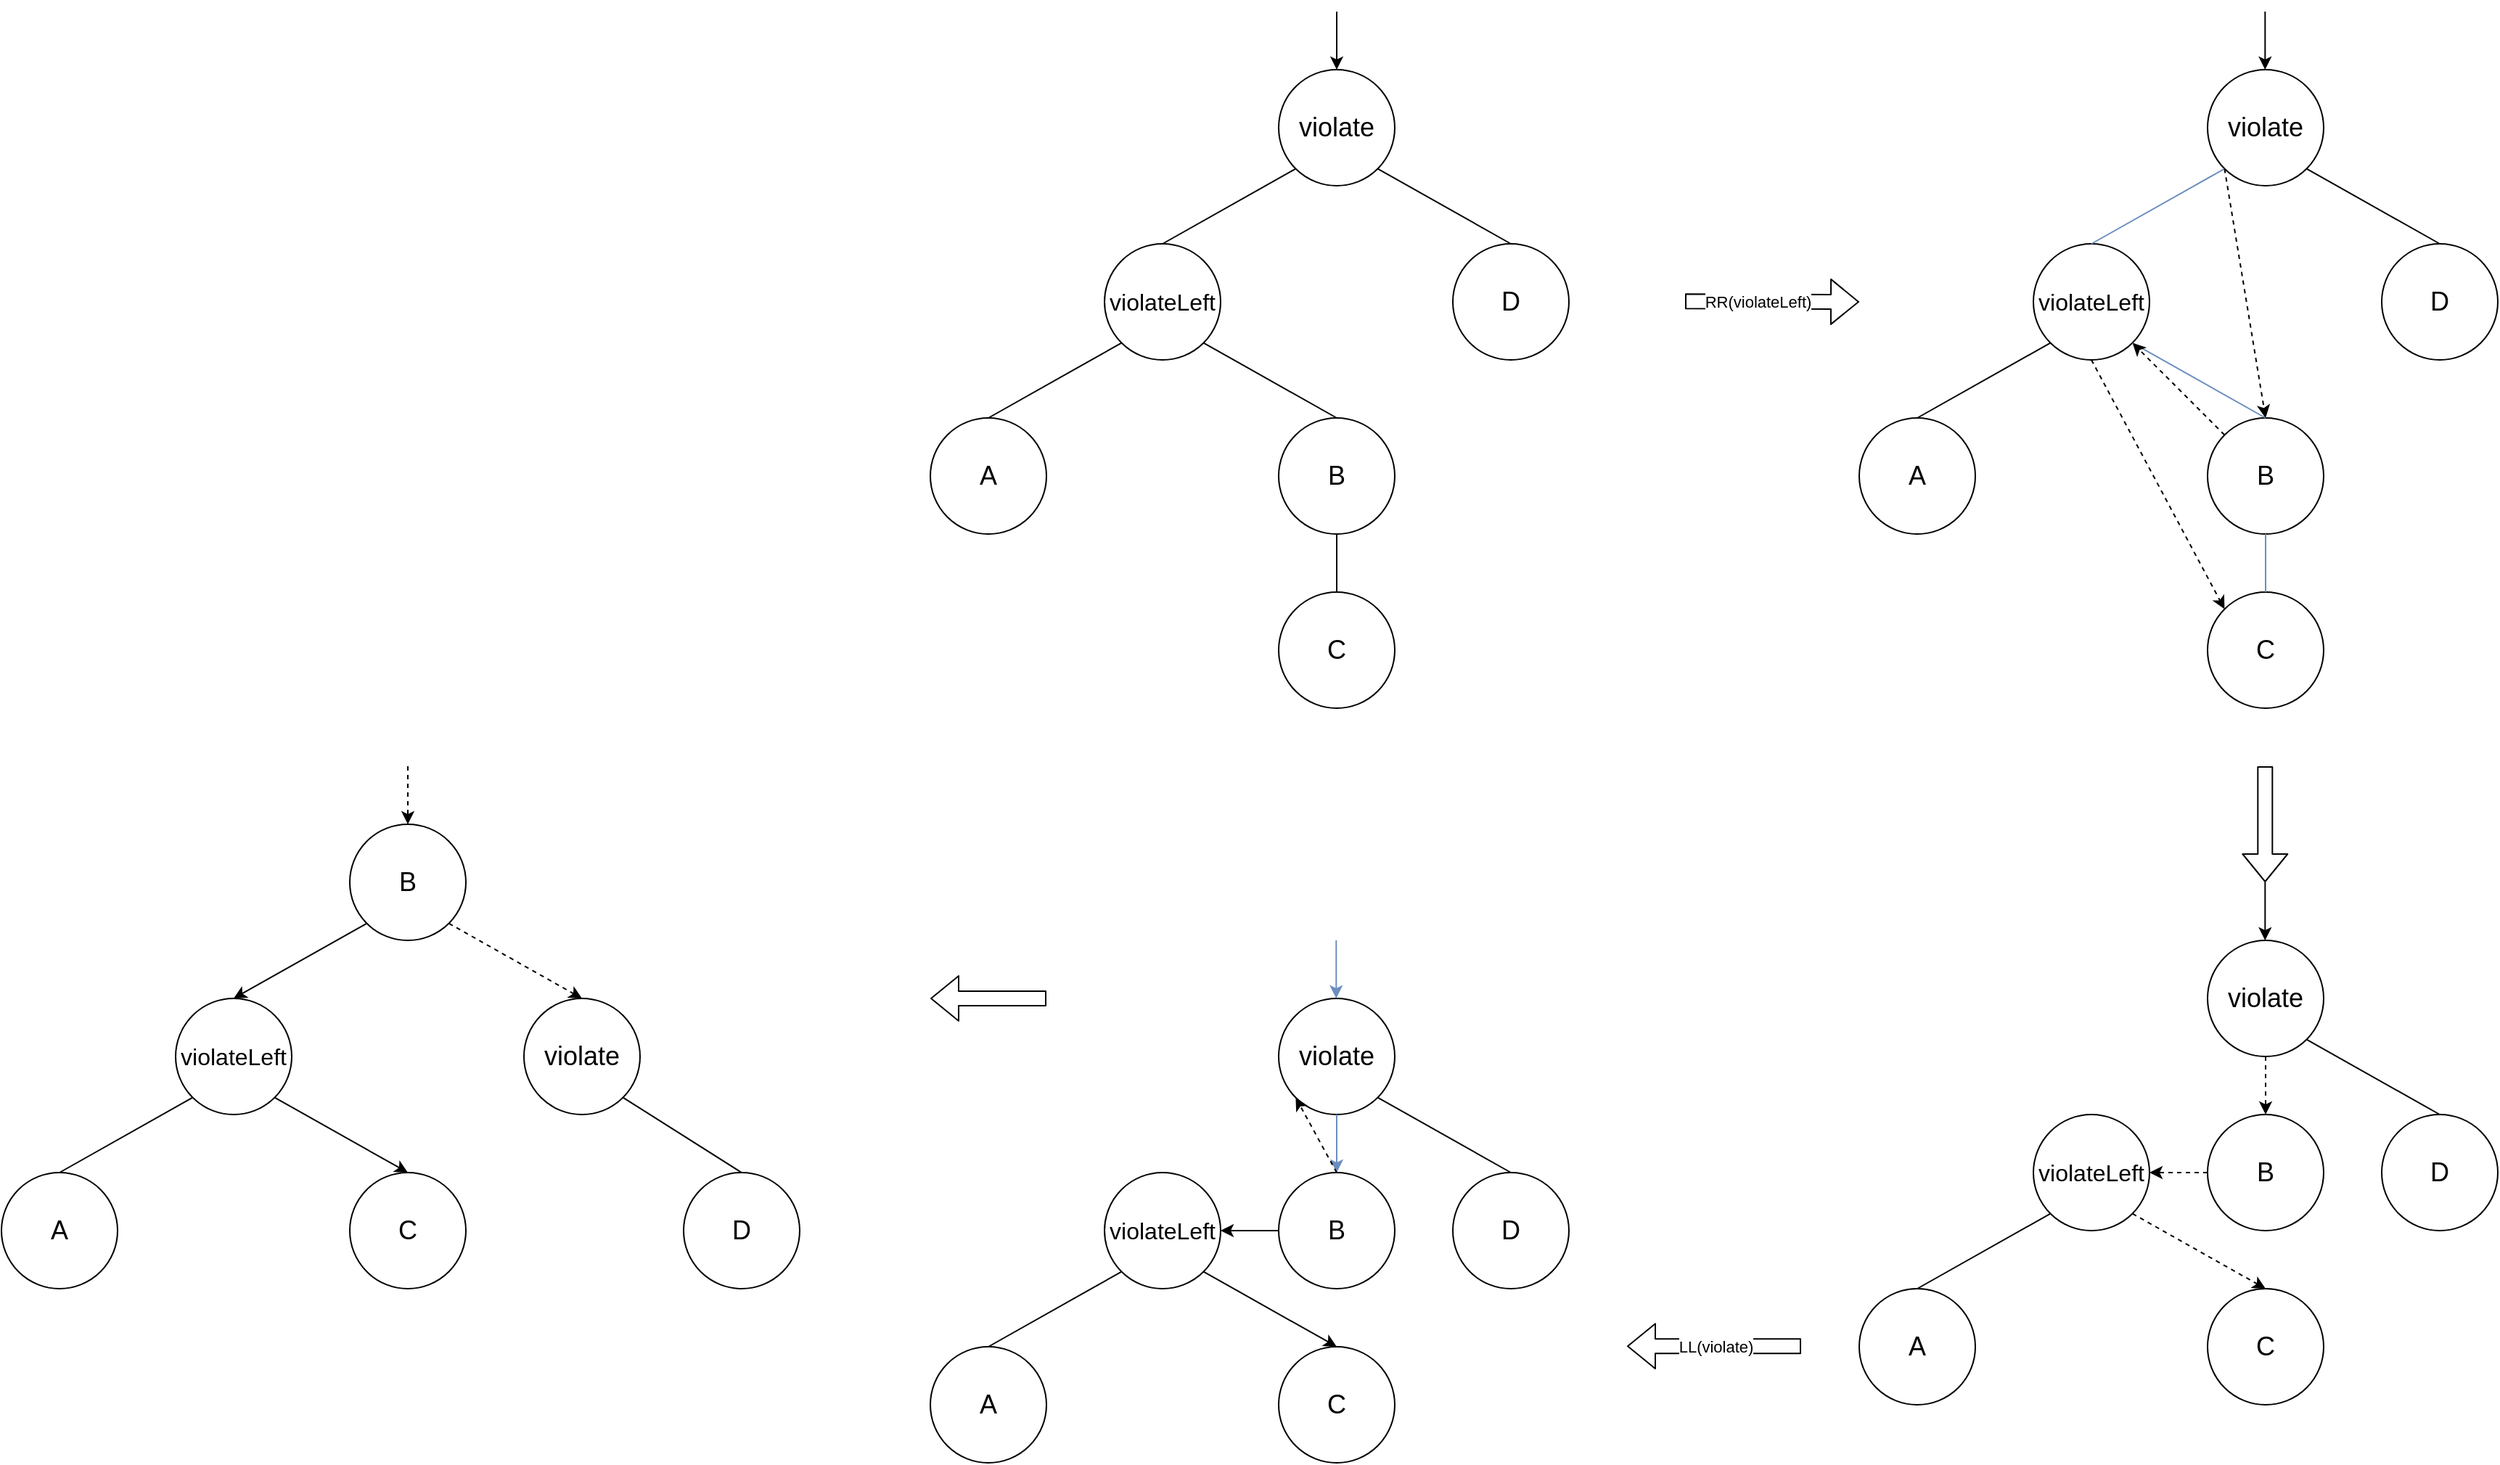 <mxfile version="12.9.13" type="device"><diagram id="0S4cBgvfJ8CNk-4Fiy19" name="Page-1"><mxGraphModel dx="2012" dy="685" grid="1" gridSize="10" guides="1" tooltips="1" connect="1" arrows="1" fold="1" page="1" pageScale="1" pageWidth="827" pageHeight="1169" math="0" shadow="0"><root><mxCell id="0"/><mxCell id="1" parent="0"/><mxCell id="ful-OO-qys5rjiaT9FDi-1" value="&lt;font style=&quot;font-size: 18px&quot;&gt;violate&lt;/font&gt;" style="ellipse;whiteSpace=wrap;html=1;aspect=fixed;" vertex="1" parent="1"><mxGeometry x="400" y="160" width="80" height="80" as="geometry"/></mxCell><mxCell id="ful-OO-qys5rjiaT9FDi-2" value="&lt;font style=&quot;font-size: 16px&quot;&gt;violateLeft&lt;/font&gt;" style="ellipse;whiteSpace=wrap;html=1;aspect=fixed;" vertex="1" parent="1"><mxGeometry x="280" y="280" width="80" height="80" as="geometry"/></mxCell><mxCell id="ful-OO-qys5rjiaT9FDi-3" value="&lt;font style=&quot;font-size: 18px&quot;&gt;D&lt;/font&gt;" style="ellipse;whiteSpace=wrap;html=1;aspect=fixed;" vertex="1" parent="1"><mxGeometry x="520" y="280" width="80" height="80" as="geometry"/></mxCell><mxCell id="ful-OO-qys5rjiaT9FDi-4" value="&lt;font style=&quot;font-size: 18px&quot;&gt;A&lt;/font&gt;" style="ellipse;whiteSpace=wrap;html=1;aspect=fixed;" vertex="1" parent="1"><mxGeometry x="160" y="400" width="80" height="80" as="geometry"/></mxCell><mxCell id="ful-OO-qys5rjiaT9FDi-5" value="&lt;font style=&quot;font-size: 18px&quot;&gt;B&lt;/font&gt;" style="ellipse;whiteSpace=wrap;html=1;aspect=fixed;" vertex="1" parent="1"><mxGeometry x="400" y="400" width="80" height="80" as="geometry"/></mxCell><mxCell id="ful-OO-qys5rjiaT9FDi-6" value="&lt;font style=&quot;font-size: 18px&quot;&gt;C&lt;/font&gt;" style="ellipse;whiteSpace=wrap;html=1;aspect=fixed;" vertex="1" parent="1"><mxGeometry x="400" y="520" width="80" height="80" as="geometry"/></mxCell><mxCell id="ful-OO-qys5rjiaT9FDi-7" value="" style="endArrow=none;html=1;entryX=0;entryY=1;entryDx=0;entryDy=0;exitX=0.5;exitY=0;exitDx=0;exitDy=0;" edge="1" parent="1" source="ful-OO-qys5rjiaT9FDi-2" target="ful-OO-qys5rjiaT9FDi-1"><mxGeometry width="50" height="50" relative="1" as="geometry"><mxPoint x="340" y="270" as="sourcePoint"/><mxPoint x="390" y="220" as="targetPoint"/></mxGeometry></mxCell><mxCell id="ful-OO-qys5rjiaT9FDi-8" value="" style="endArrow=none;html=1;entryX=1;entryY=1;entryDx=0;entryDy=0;exitX=0.5;exitY=0;exitDx=0;exitDy=0;" edge="1" parent="1" source="ful-OO-qys5rjiaT9FDi-3" target="ful-OO-qys5rjiaT9FDi-1"><mxGeometry width="50" height="50" relative="1" as="geometry"><mxPoint x="370" y="340" as="sourcePoint"/><mxPoint x="420" y="290" as="targetPoint"/></mxGeometry></mxCell><mxCell id="ful-OO-qys5rjiaT9FDi-9" value="" style="endArrow=none;html=1;entryX=0;entryY=1;entryDx=0;entryDy=0;exitX=0.5;exitY=0;exitDx=0;exitDy=0;" edge="1" parent="1" source="ful-OO-qys5rjiaT9FDi-4" target="ful-OO-qys5rjiaT9FDi-2"><mxGeometry width="50" height="50" relative="1" as="geometry"><mxPoint x="370" y="370" as="sourcePoint"/><mxPoint x="420" y="320" as="targetPoint"/></mxGeometry></mxCell><mxCell id="ful-OO-qys5rjiaT9FDi-10" value="" style="endArrow=none;html=1;entryX=1;entryY=1;entryDx=0;entryDy=0;exitX=0.5;exitY=0;exitDx=0;exitDy=0;" edge="1" parent="1" source="ful-OO-qys5rjiaT9FDi-5" target="ful-OO-qys5rjiaT9FDi-2"><mxGeometry width="50" height="50" relative="1" as="geometry"><mxPoint x="370" y="430" as="sourcePoint"/><mxPoint x="420" y="380" as="targetPoint"/></mxGeometry></mxCell><mxCell id="ful-OO-qys5rjiaT9FDi-11" value="" style="endArrow=none;html=1;exitX=0.5;exitY=1;exitDx=0;exitDy=0;entryX=0.5;entryY=0;entryDx=0;entryDy=0;" edge="1" parent="1" source="ful-OO-qys5rjiaT9FDi-5" target="ful-OO-qys5rjiaT9FDi-6"><mxGeometry width="50" height="50" relative="1" as="geometry"><mxPoint x="370" y="500" as="sourcePoint"/><mxPoint x="420" y="450" as="targetPoint"/></mxGeometry></mxCell><mxCell id="ful-OO-qys5rjiaT9FDi-12" value="&lt;font style=&quot;font-size: 18px&quot;&gt;violate&lt;/font&gt;" style="ellipse;whiteSpace=wrap;html=1;aspect=fixed;" vertex="1" parent="1"><mxGeometry x="1040" y="160" width="80" height="80" as="geometry"/></mxCell><mxCell id="ful-OO-qys5rjiaT9FDi-13" value="&lt;font style=&quot;font-size: 16px&quot;&gt;violateLeft&lt;/font&gt;" style="ellipse;whiteSpace=wrap;html=1;aspect=fixed;" vertex="1" parent="1"><mxGeometry x="920" y="280" width="80" height="80" as="geometry"/></mxCell><mxCell id="ful-OO-qys5rjiaT9FDi-14" value="&lt;font style=&quot;font-size: 18px&quot;&gt;D&lt;/font&gt;" style="ellipse;whiteSpace=wrap;html=1;aspect=fixed;" vertex="1" parent="1"><mxGeometry x="1160" y="280" width="80" height="80" as="geometry"/></mxCell><mxCell id="ful-OO-qys5rjiaT9FDi-15" value="&lt;font style=&quot;font-size: 18px&quot;&gt;A&lt;/font&gt;" style="ellipse;whiteSpace=wrap;html=1;aspect=fixed;" vertex="1" parent="1"><mxGeometry x="800" y="400" width="80" height="80" as="geometry"/></mxCell><mxCell id="ful-OO-qys5rjiaT9FDi-16" value="&lt;font style=&quot;font-size: 18px&quot;&gt;B&lt;/font&gt;" style="ellipse;whiteSpace=wrap;html=1;aspect=fixed;" vertex="1" parent="1"><mxGeometry x="1040" y="400" width="80" height="80" as="geometry"/></mxCell><mxCell id="ful-OO-qys5rjiaT9FDi-17" value="&lt;font style=&quot;font-size: 18px&quot;&gt;C&lt;/font&gt;" style="ellipse;whiteSpace=wrap;html=1;aspect=fixed;" vertex="1" parent="1"><mxGeometry x="1040" y="520" width="80" height="80" as="geometry"/></mxCell><mxCell id="ful-OO-qys5rjiaT9FDi-18" value="" style="endArrow=none;html=1;entryX=0;entryY=1;entryDx=0;entryDy=0;exitX=0.5;exitY=0;exitDx=0;exitDy=0;fillColor=#dae8fc;strokeColor=#6c8ebf;" edge="1" parent="1" source="ful-OO-qys5rjiaT9FDi-13" target="ful-OO-qys5rjiaT9FDi-12"><mxGeometry width="50" height="50" relative="1" as="geometry"><mxPoint x="980" y="270" as="sourcePoint"/><mxPoint x="1030" y="220" as="targetPoint"/></mxGeometry></mxCell><mxCell id="ful-OO-qys5rjiaT9FDi-19" value="" style="endArrow=none;html=1;entryX=1;entryY=1;entryDx=0;entryDy=0;exitX=0.5;exitY=0;exitDx=0;exitDy=0;" edge="1" parent="1" source="ful-OO-qys5rjiaT9FDi-14" target="ful-OO-qys5rjiaT9FDi-12"><mxGeometry width="50" height="50" relative="1" as="geometry"><mxPoint x="1010" y="340" as="sourcePoint"/><mxPoint x="1060" y="290" as="targetPoint"/></mxGeometry></mxCell><mxCell id="ful-OO-qys5rjiaT9FDi-20" value="" style="endArrow=none;html=1;entryX=0;entryY=1;entryDx=0;entryDy=0;exitX=0.5;exitY=0;exitDx=0;exitDy=0;" edge="1" parent="1" source="ful-OO-qys5rjiaT9FDi-15" target="ful-OO-qys5rjiaT9FDi-13"><mxGeometry width="50" height="50" relative="1" as="geometry"><mxPoint x="1010" y="370" as="sourcePoint"/><mxPoint x="1060" y="320" as="targetPoint"/></mxGeometry></mxCell><mxCell id="ful-OO-qys5rjiaT9FDi-21" value="" style="endArrow=none;html=1;entryX=1;entryY=1;entryDx=0;entryDy=0;exitX=0.5;exitY=0;exitDx=0;exitDy=0;fillColor=#dae8fc;strokeColor=#6c8ebf;" edge="1" parent="1" source="ful-OO-qys5rjiaT9FDi-16" target="ful-OO-qys5rjiaT9FDi-13"><mxGeometry width="50" height="50" relative="1" as="geometry"><mxPoint x="1010" y="430" as="sourcePoint"/><mxPoint x="1060" y="380" as="targetPoint"/></mxGeometry></mxCell><mxCell id="ful-OO-qys5rjiaT9FDi-22" value="" style="endArrow=none;html=1;exitX=0.5;exitY=1;exitDx=0;exitDy=0;entryX=0.5;entryY=0;entryDx=0;entryDy=0;fillColor=#dae8fc;strokeColor=#6c8ebf;" edge="1" parent="1" source="ful-OO-qys5rjiaT9FDi-16" target="ful-OO-qys5rjiaT9FDi-17"><mxGeometry width="50" height="50" relative="1" as="geometry"><mxPoint x="1010" y="500" as="sourcePoint"/><mxPoint x="1060" y="450" as="targetPoint"/></mxGeometry></mxCell><mxCell id="ful-OO-qys5rjiaT9FDi-23" value="" style="shape=flexArrow;endArrow=classic;html=1;" edge="1" parent="1"><mxGeometry width="50" height="50" relative="1" as="geometry"><mxPoint x="680" y="319.66" as="sourcePoint"/><mxPoint x="800" y="320" as="targetPoint"/></mxGeometry></mxCell><mxCell id="ful-OO-qys5rjiaT9FDi-24" value="RR(violateLeft)" style="edgeLabel;html=1;align=center;verticalAlign=middle;resizable=0;points=[];" vertex="1" connectable="0" parent="ful-OO-qys5rjiaT9FDi-23"><mxGeometry x="0.409" relative="1" as="geometry"><mxPoint x="-35" as="offset"/></mxGeometry></mxCell><mxCell id="ful-OO-qys5rjiaT9FDi-25" value="" style="endArrow=classic;html=1;dashed=1;exitX=0;exitY=0;exitDx=0;exitDy=0;entryX=1;entryY=1;entryDx=0;entryDy=0;" edge="1" parent="1" source="ful-OO-qys5rjiaT9FDi-16" target="ful-OO-qys5rjiaT9FDi-13"><mxGeometry width="50" height="50" relative="1" as="geometry"><mxPoint x="970" y="420" as="sourcePoint"/><mxPoint x="1020" y="370" as="targetPoint"/></mxGeometry></mxCell><mxCell id="ful-OO-qys5rjiaT9FDi-26" value="" style="endArrow=classic;html=1;dashed=1;exitX=0.5;exitY=1;exitDx=0;exitDy=0;entryX=0;entryY=0;entryDx=0;entryDy=0;" edge="1" parent="1" source="ful-OO-qys5rjiaT9FDi-13" target="ful-OO-qys5rjiaT9FDi-17"><mxGeometry width="50" height="50" relative="1" as="geometry"><mxPoint x="970" y="420" as="sourcePoint"/><mxPoint x="1020" y="370" as="targetPoint"/></mxGeometry></mxCell><mxCell id="ful-OO-qys5rjiaT9FDi-27" value="" style="shape=flexArrow;endArrow=classic;html=1;" edge="1" parent="1"><mxGeometry width="50" height="50" relative="1" as="geometry"><mxPoint x="1079.66" y="640" as="sourcePoint"/><mxPoint x="1079.66" y="720" as="targetPoint"/></mxGeometry></mxCell><mxCell id="ful-OO-qys5rjiaT9FDi-29" value="&lt;font style=&quot;font-size: 18px&quot;&gt;violate&lt;/font&gt;" style="ellipse;whiteSpace=wrap;html=1;aspect=fixed;" vertex="1" parent="1"><mxGeometry x="1040" y="760" width="80" height="80" as="geometry"/></mxCell><mxCell id="ful-OO-qys5rjiaT9FDi-30" value="&lt;font style=&quot;font-size: 16px&quot;&gt;violateLeft&lt;/font&gt;" style="ellipse;whiteSpace=wrap;html=1;aspect=fixed;" vertex="1" parent="1"><mxGeometry x="920" y="880" width="80" height="80" as="geometry"/></mxCell><mxCell id="ful-OO-qys5rjiaT9FDi-31" value="&lt;font style=&quot;font-size: 18px&quot;&gt;D&lt;/font&gt;" style="ellipse;whiteSpace=wrap;html=1;aspect=fixed;" vertex="1" parent="1"><mxGeometry x="1160" y="880" width="80" height="80" as="geometry"/></mxCell><mxCell id="ful-OO-qys5rjiaT9FDi-32" value="&lt;font style=&quot;font-size: 18px&quot;&gt;A&lt;/font&gt;" style="ellipse;whiteSpace=wrap;html=1;aspect=fixed;" vertex="1" parent="1"><mxGeometry x="800" y="1000" width="80" height="80" as="geometry"/></mxCell><mxCell id="ful-OO-qys5rjiaT9FDi-33" value="&lt;font style=&quot;font-size: 18px&quot;&gt;B&lt;/font&gt;" style="ellipse;whiteSpace=wrap;html=1;aspect=fixed;" vertex="1" parent="1"><mxGeometry x="1040" y="880" width="80" height="80" as="geometry"/></mxCell><mxCell id="ful-OO-qys5rjiaT9FDi-34" value="&lt;font style=&quot;font-size: 18px&quot;&gt;C&lt;/font&gt;" style="ellipse;whiteSpace=wrap;html=1;aspect=fixed;" vertex="1" parent="1"><mxGeometry x="1040" y="1000" width="80" height="80" as="geometry"/></mxCell><mxCell id="ful-OO-qys5rjiaT9FDi-36" value="" style="endArrow=none;html=1;entryX=1;entryY=1;entryDx=0;entryDy=0;exitX=0.5;exitY=0;exitDx=0;exitDy=0;" edge="1" parent="1" source="ful-OO-qys5rjiaT9FDi-31" target="ful-OO-qys5rjiaT9FDi-29"><mxGeometry width="50" height="50" relative="1" as="geometry"><mxPoint x="1010" y="940" as="sourcePoint"/><mxPoint x="1060" y="890" as="targetPoint"/></mxGeometry></mxCell><mxCell id="ful-OO-qys5rjiaT9FDi-37" value="" style="endArrow=none;html=1;entryX=0;entryY=1;entryDx=0;entryDy=0;exitX=0.5;exitY=0;exitDx=0;exitDy=0;" edge="1" parent="1" source="ful-OO-qys5rjiaT9FDi-32" target="ful-OO-qys5rjiaT9FDi-30"><mxGeometry width="50" height="50" relative="1" as="geometry"><mxPoint x="1010" y="970" as="sourcePoint"/><mxPoint x="1060" y="920" as="targetPoint"/></mxGeometry></mxCell><mxCell id="ful-OO-qys5rjiaT9FDi-40" value="" style="endArrow=classic;html=1;dashed=1;exitX=0;exitY=0.5;exitDx=0;exitDy=0;entryX=1;entryY=0.5;entryDx=0;entryDy=0;" edge="1" parent="1" source="ful-OO-qys5rjiaT9FDi-33" target="ful-OO-qys5rjiaT9FDi-30"><mxGeometry width="50" height="50" relative="1" as="geometry"><mxPoint x="970" y="1020" as="sourcePoint"/><mxPoint x="1020" y="970" as="targetPoint"/></mxGeometry></mxCell><mxCell id="ful-OO-qys5rjiaT9FDi-41" value="" style="endArrow=classic;html=1;dashed=1;exitX=1;exitY=1;exitDx=0;exitDy=0;entryX=0.5;entryY=0;entryDx=0;entryDy=0;" edge="1" parent="1" source="ful-OO-qys5rjiaT9FDi-30" target="ful-OO-qys5rjiaT9FDi-34"><mxGeometry width="50" height="50" relative="1" as="geometry"><mxPoint x="970" y="1020" as="sourcePoint"/><mxPoint x="1020" y="970" as="targetPoint"/></mxGeometry></mxCell><mxCell id="ful-OO-qys5rjiaT9FDi-42" value="" style="endArrow=classic;html=1;dashed=1;entryX=0.5;entryY=0;entryDx=0;entryDy=0;exitX=0.5;exitY=1;exitDx=0;exitDy=0;" edge="1" parent="1" source="ful-OO-qys5rjiaT9FDi-29" target="ful-OO-qys5rjiaT9FDi-33"><mxGeometry width="50" height="50" relative="1" as="geometry"><mxPoint x="970" y="940" as="sourcePoint"/><mxPoint x="1020" y="890" as="targetPoint"/></mxGeometry></mxCell><mxCell id="ful-OO-qys5rjiaT9FDi-43" value="" style="endArrow=classic;html=1;entryX=0.5;entryY=0;entryDx=0;entryDy=0;" edge="1" parent="1" target="ful-OO-qys5rjiaT9FDi-1"><mxGeometry width="50" height="50" relative="1" as="geometry"><mxPoint x="440" y="120" as="sourcePoint"/><mxPoint x="440" y="150" as="targetPoint"/></mxGeometry></mxCell><mxCell id="ful-OO-qys5rjiaT9FDi-44" value="" style="endArrow=classic;html=1;entryX=0.5;entryY=0;entryDx=0;entryDy=0;" edge="1" parent="1"><mxGeometry width="50" height="50" relative="1" as="geometry"><mxPoint x="1079.66" y="120" as="sourcePoint"/><mxPoint x="1079.66" y="160.0" as="targetPoint"/></mxGeometry></mxCell><mxCell id="ful-OO-qys5rjiaT9FDi-45" value="" style="endArrow=classic;html=1;entryX=0.5;entryY=0;entryDx=0;entryDy=0;" edge="1" parent="1"><mxGeometry width="50" height="50" relative="1" as="geometry"><mxPoint x="1079.66" y="720" as="sourcePoint"/><mxPoint x="1079.66" y="760.0" as="targetPoint"/></mxGeometry></mxCell><mxCell id="ful-OO-qys5rjiaT9FDi-46" value="" style="shape=flexArrow;endArrow=classic;html=1;" edge="1" parent="1"><mxGeometry width="50" height="50" relative="1" as="geometry"><mxPoint x="760" y="1039.66" as="sourcePoint"/><mxPoint x="640" y="1039.66" as="targetPoint"/></mxGeometry></mxCell><mxCell id="ful-OO-qys5rjiaT9FDi-47" value="LL(violate)" style="edgeLabel;html=1;align=center;verticalAlign=middle;resizable=0;points=[];" vertex="1" connectable="0" parent="ful-OO-qys5rjiaT9FDi-46"><mxGeometry x="0.409" relative="1" as="geometry"><mxPoint x="24.83" as="offset"/></mxGeometry></mxCell><mxCell id="ful-OO-qys5rjiaT9FDi-48" value="&lt;font style=&quot;font-size: 18px&quot;&gt;violate&lt;/font&gt;" style="ellipse;whiteSpace=wrap;html=1;aspect=fixed;" vertex="1" parent="1"><mxGeometry x="400" y="800" width="80" height="80" as="geometry"/></mxCell><mxCell id="ful-OO-qys5rjiaT9FDi-49" value="&lt;font style=&quot;font-size: 16px&quot;&gt;violateLeft&lt;/font&gt;" style="ellipse;whiteSpace=wrap;html=1;aspect=fixed;" vertex="1" parent="1"><mxGeometry x="280" y="920" width="80" height="80" as="geometry"/></mxCell><mxCell id="ful-OO-qys5rjiaT9FDi-50" value="&lt;font style=&quot;font-size: 18px&quot;&gt;D&lt;/font&gt;" style="ellipse;whiteSpace=wrap;html=1;aspect=fixed;" vertex="1" parent="1"><mxGeometry x="520" y="920" width="80" height="80" as="geometry"/></mxCell><mxCell id="ful-OO-qys5rjiaT9FDi-51" value="&lt;font style=&quot;font-size: 18px&quot;&gt;A&lt;/font&gt;" style="ellipse;whiteSpace=wrap;html=1;aspect=fixed;" vertex="1" parent="1"><mxGeometry x="160" y="1040" width="80" height="80" as="geometry"/></mxCell><mxCell id="ful-OO-qys5rjiaT9FDi-52" value="&lt;font style=&quot;font-size: 18px&quot;&gt;B&lt;/font&gt;" style="ellipse;whiteSpace=wrap;html=1;aspect=fixed;" vertex="1" parent="1"><mxGeometry x="400" y="920" width="80" height="80" as="geometry"/></mxCell><mxCell id="ful-OO-qys5rjiaT9FDi-53" value="&lt;font style=&quot;font-size: 18px&quot;&gt;C&lt;/font&gt;" style="ellipse;whiteSpace=wrap;html=1;aspect=fixed;" vertex="1" parent="1"><mxGeometry x="400" y="1040" width="80" height="80" as="geometry"/></mxCell><mxCell id="ful-OO-qys5rjiaT9FDi-54" value="" style="endArrow=none;html=1;entryX=1;entryY=1;entryDx=0;entryDy=0;exitX=0.5;exitY=0;exitDx=0;exitDy=0;" edge="1" parent="1" source="ful-OO-qys5rjiaT9FDi-50" target="ful-OO-qys5rjiaT9FDi-48"><mxGeometry width="50" height="50" relative="1" as="geometry"><mxPoint x="370" y="980" as="sourcePoint"/><mxPoint x="420" y="930" as="targetPoint"/></mxGeometry></mxCell><mxCell id="ful-OO-qys5rjiaT9FDi-55" value="" style="endArrow=none;html=1;entryX=0;entryY=1;entryDx=0;entryDy=0;exitX=0.5;exitY=0;exitDx=0;exitDy=0;" edge="1" parent="1" source="ful-OO-qys5rjiaT9FDi-51" target="ful-OO-qys5rjiaT9FDi-49"><mxGeometry width="50" height="50" relative="1" as="geometry"><mxPoint x="370" y="1010" as="sourcePoint"/><mxPoint x="420" y="960" as="targetPoint"/></mxGeometry></mxCell><mxCell id="ful-OO-qys5rjiaT9FDi-56" value="" style="endArrow=classic;html=1;exitX=0;exitY=0.5;exitDx=0;exitDy=0;entryX=1;entryY=0.5;entryDx=0;entryDy=0;" edge="1" parent="1" source="ful-OO-qys5rjiaT9FDi-52" target="ful-OO-qys5rjiaT9FDi-49"><mxGeometry width="50" height="50" relative="1" as="geometry"><mxPoint x="330" y="1060" as="sourcePoint"/><mxPoint x="380" y="1010" as="targetPoint"/></mxGeometry></mxCell><mxCell id="ful-OO-qys5rjiaT9FDi-57" value="" style="endArrow=classic;html=1;exitX=1;exitY=1;exitDx=0;exitDy=0;entryX=0.5;entryY=0;entryDx=0;entryDy=0;" edge="1" parent="1" source="ful-OO-qys5rjiaT9FDi-49" target="ful-OO-qys5rjiaT9FDi-53"><mxGeometry width="50" height="50" relative="1" as="geometry"><mxPoint x="330" y="1060" as="sourcePoint"/><mxPoint x="380" y="1010" as="targetPoint"/></mxGeometry></mxCell><mxCell id="ful-OO-qys5rjiaT9FDi-58" value="" style="endArrow=classic;html=1;entryX=0.5;entryY=0;entryDx=0;entryDy=0;exitX=0.5;exitY=1;exitDx=0;exitDy=0;fillColor=#dae8fc;strokeColor=#6c8ebf;" edge="1" parent="1" source="ful-OO-qys5rjiaT9FDi-48" target="ful-OO-qys5rjiaT9FDi-52"><mxGeometry width="50" height="50" relative="1" as="geometry"><mxPoint x="330" y="980" as="sourcePoint"/><mxPoint x="380" y="930" as="targetPoint"/></mxGeometry></mxCell><mxCell id="ful-OO-qys5rjiaT9FDi-59" value="" style="endArrow=classic;html=1;entryX=0.5;entryY=0;entryDx=0;entryDy=0;fillColor=#dae8fc;strokeColor=#6c8ebf;" edge="1" parent="1"><mxGeometry width="50" height="50" relative="1" as="geometry"><mxPoint x="439.66" y="760" as="sourcePoint"/><mxPoint x="439.66" y="800" as="targetPoint"/></mxGeometry></mxCell><mxCell id="ful-OO-qys5rjiaT9FDi-60" value="" style="endArrow=classic;html=1;dashed=1;exitX=0;exitY=1;exitDx=0;exitDy=0;entryX=0.5;entryY=0;entryDx=0;entryDy=0;" edge="1" parent="1" source="ful-OO-qys5rjiaT9FDi-12" target="ful-OO-qys5rjiaT9FDi-16"><mxGeometry width="50" height="50" relative="1" as="geometry"><mxPoint x="830" y="340" as="sourcePoint"/><mxPoint x="880" y="290" as="targetPoint"/></mxGeometry></mxCell><mxCell id="ful-OO-qys5rjiaT9FDi-61" value="" style="endArrow=classic;html=1;exitX=0.5;exitY=0;exitDx=0;exitDy=0;entryX=0;entryY=1;entryDx=0;entryDy=0;dashed=1;" edge="1" parent="1" source="ful-OO-qys5rjiaT9FDi-52" target="ful-OO-qys5rjiaT9FDi-48"><mxGeometry width="50" height="50" relative="1" as="geometry"><mxPoint x="320" y="890" as="sourcePoint"/><mxPoint x="370" y="840" as="targetPoint"/></mxGeometry></mxCell><mxCell id="ful-OO-qys5rjiaT9FDi-62" value="" style="shape=flexArrow;endArrow=classic;html=1;" edge="1" parent="1"><mxGeometry width="50" height="50" relative="1" as="geometry"><mxPoint x="240" y="800" as="sourcePoint"/><mxPoint x="160" y="800" as="targetPoint"/></mxGeometry></mxCell><mxCell id="ful-OO-qys5rjiaT9FDi-63" value="&lt;font style=&quot;font-size: 18px&quot;&gt;violate&lt;/font&gt;" style="ellipse;whiteSpace=wrap;html=1;aspect=fixed;" vertex="1" parent="1"><mxGeometry x="-120" y="800" width="80" height="80" as="geometry"/></mxCell><mxCell id="ful-OO-qys5rjiaT9FDi-64" value="&lt;font style=&quot;font-size: 16px&quot;&gt;violateLeft&lt;/font&gt;" style="ellipse;whiteSpace=wrap;html=1;aspect=fixed;" vertex="1" parent="1"><mxGeometry x="-360" y="800" width="80" height="80" as="geometry"/></mxCell><mxCell id="ful-OO-qys5rjiaT9FDi-65" value="&lt;font style=&quot;font-size: 18px&quot;&gt;D&lt;/font&gt;" style="ellipse;whiteSpace=wrap;html=1;aspect=fixed;" vertex="1" parent="1"><mxGeometry x="-10" y="920" width="80" height="80" as="geometry"/></mxCell><mxCell id="ful-OO-qys5rjiaT9FDi-66" value="&lt;font style=&quot;font-size: 18px&quot;&gt;A&lt;/font&gt;" style="ellipse;whiteSpace=wrap;html=1;aspect=fixed;" vertex="1" parent="1"><mxGeometry x="-480" y="920" width="80" height="80" as="geometry"/></mxCell><mxCell id="ful-OO-qys5rjiaT9FDi-67" value="&lt;font style=&quot;font-size: 18px&quot;&gt;B&lt;/font&gt;" style="ellipse;whiteSpace=wrap;html=1;aspect=fixed;" vertex="1" parent="1"><mxGeometry x="-240" y="680" width="80" height="80" as="geometry"/></mxCell><mxCell id="ful-OO-qys5rjiaT9FDi-68" value="&lt;font style=&quot;font-size: 18px&quot;&gt;C&lt;/font&gt;" style="ellipse;whiteSpace=wrap;html=1;aspect=fixed;" vertex="1" parent="1"><mxGeometry x="-240" y="920" width="80" height="80" as="geometry"/></mxCell><mxCell id="ful-OO-qys5rjiaT9FDi-69" value="" style="endArrow=none;html=1;entryX=1;entryY=1;entryDx=0;entryDy=0;exitX=0.5;exitY=0;exitDx=0;exitDy=0;" edge="1" parent="1" source="ful-OO-qys5rjiaT9FDi-65" target="ful-OO-qys5rjiaT9FDi-63"><mxGeometry width="50" height="50" relative="1" as="geometry"><mxPoint x="-200" y="890" as="sourcePoint"/><mxPoint x="-150" y="840" as="targetPoint"/></mxGeometry></mxCell><mxCell id="ful-OO-qys5rjiaT9FDi-70" value="" style="endArrow=none;html=1;entryX=0;entryY=1;entryDx=0;entryDy=0;exitX=0.5;exitY=0;exitDx=0;exitDy=0;" edge="1" parent="1" source="ful-OO-qys5rjiaT9FDi-66" target="ful-OO-qys5rjiaT9FDi-64"><mxGeometry width="50" height="50" relative="1" as="geometry"><mxPoint x="-200" y="920" as="sourcePoint"/><mxPoint x="-150" y="870" as="targetPoint"/></mxGeometry></mxCell><mxCell id="ful-OO-qys5rjiaT9FDi-71" value="" style="endArrow=classic;html=1;exitX=0;exitY=1;exitDx=0;exitDy=0;entryX=0.5;entryY=0;entryDx=0;entryDy=0;" edge="1" parent="1" source="ful-OO-qys5rjiaT9FDi-67" target="ful-OO-qys5rjiaT9FDi-64"><mxGeometry width="50" height="50" relative="1" as="geometry"><mxPoint x="-240" y="970" as="sourcePoint"/><mxPoint x="-190" y="920" as="targetPoint"/></mxGeometry></mxCell><mxCell id="ful-OO-qys5rjiaT9FDi-72" value="" style="endArrow=classic;html=1;exitX=1;exitY=1;exitDx=0;exitDy=0;entryX=0.5;entryY=0;entryDx=0;entryDy=0;" edge="1" parent="1" source="ful-OO-qys5rjiaT9FDi-64" target="ful-OO-qys5rjiaT9FDi-68"><mxGeometry width="50" height="50" relative="1" as="geometry"><mxPoint x="-240" y="970" as="sourcePoint"/><mxPoint x="-190" y="920" as="targetPoint"/></mxGeometry></mxCell><mxCell id="ful-OO-qys5rjiaT9FDi-74" value="" style="endArrow=classic;html=1;entryX=0.5;entryY=0;entryDx=0;entryDy=0;dashed=1;" edge="1" parent="1" target="ful-OO-qys5rjiaT9FDi-67"><mxGeometry width="50" height="50" relative="1" as="geometry"><mxPoint x="-200" y="640" as="sourcePoint"/><mxPoint x="-220.34" y="660" as="targetPoint"/></mxGeometry></mxCell><mxCell id="ful-OO-qys5rjiaT9FDi-75" value="" style="endArrow=classic;html=1;dashed=1;exitX=1;exitY=1;exitDx=0;exitDy=0;entryX=0.5;entryY=0;entryDx=0;entryDy=0;" edge="1" parent="1" source="ful-OO-qys5rjiaT9FDi-67" target="ful-OO-qys5rjiaT9FDi-63"><mxGeometry width="50" height="50" relative="1" as="geometry"><mxPoint x="-250" y="800" as="sourcePoint"/><mxPoint x="-200" y="750" as="targetPoint"/></mxGeometry></mxCell></root></mxGraphModel></diagram></mxfile>